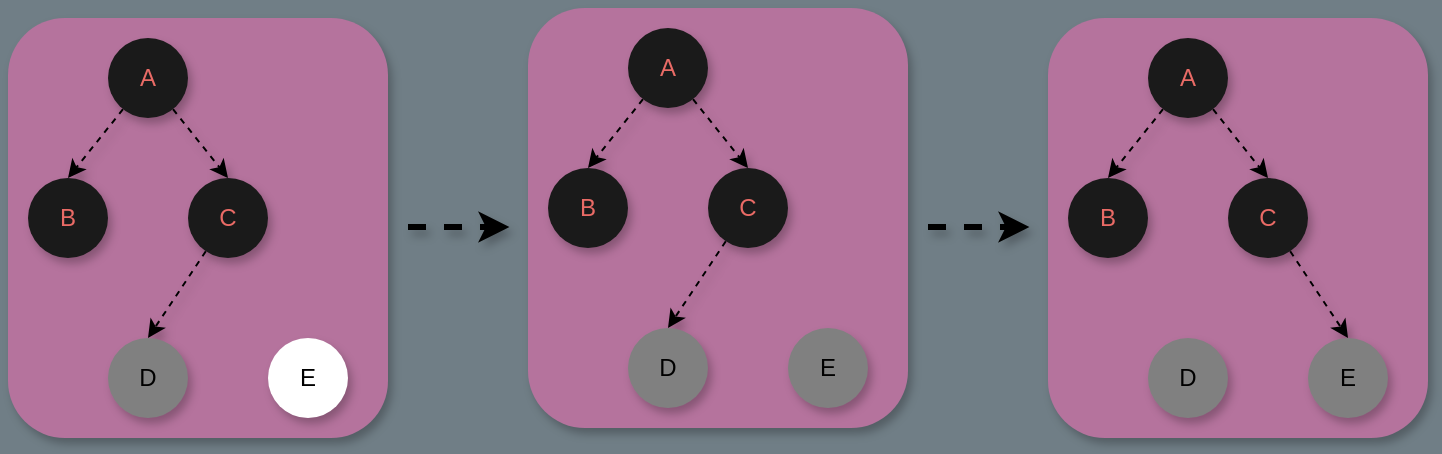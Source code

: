 <mxfile version="13.6.9" type="device"><diagram id="VSArOQDPkqbNzoKQu4Cz" name="第 1 页"><mxGraphModel dx="782" dy="561" grid="1" gridSize="10" guides="1" tooltips="1" connect="1" arrows="1" fold="1" page="1" pageScale="1" pageWidth="1169" pageHeight="827" background="#707E86" math="0" shadow="0"><root><mxCell id="0"/><mxCell id="1" parent="0"/><mxCell id="7MxZbe4sQxm4OmcxxfGp-1" value="" style="rounded=1;whiteSpace=wrap;html=1;strokeColor=none;fillColor=#B5739D;shadow=1;sketch=0;" vertex="1" parent="1"><mxGeometry x="200" y="160" width="190" height="210" as="geometry"/></mxCell><mxCell id="7MxZbe4sQxm4OmcxxfGp-7" style="rounded=0;orthogonalLoop=1;jettySize=auto;html=1;entryX=0.5;entryY=0;entryDx=0;entryDy=0;dashed=1;shadow=1;sketch=0;" edge="1" parent="1" source="7MxZbe4sQxm4OmcxxfGp-2" target="7MxZbe4sQxm4OmcxxfGp-3"><mxGeometry relative="1" as="geometry"/></mxCell><mxCell id="7MxZbe4sQxm4OmcxxfGp-8" style="edgeStyle=none;rounded=0;orthogonalLoop=1;jettySize=auto;html=1;entryX=0.5;entryY=0;entryDx=0;entryDy=0;dashed=1;shadow=1;sketch=0;" edge="1" parent="1" source="7MxZbe4sQxm4OmcxxfGp-2" target="7MxZbe4sQxm4OmcxxfGp-4"><mxGeometry relative="1" as="geometry"/></mxCell><mxCell id="7MxZbe4sQxm4OmcxxfGp-2" value="&lt;font color=&quot;#ea6b66&quot;&gt;A&lt;/font&gt;" style="ellipse;whiteSpace=wrap;html=1;aspect=fixed;strokeColor=none;fillColor=#1A1A1A;shadow=1;sketch=0;" vertex="1" parent="1"><mxGeometry x="250" y="170" width="40" height="40" as="geometry"/></mxCell><mxCell id="7MxZbe4sQxm4OmcxxfGp-3" value="&lt;font color=&quot;#ea6b66&quot;&gt;B&lt;/font&gt;" style="ellipse;whiteSpace=wrap;html=1;aspect=fixed;strokeColor=none;fillColor=#1A1A1A;shadow=1;sketch=0;" vertex="1" parent="1"><mxGeometry x="210" y="240" width="40" height="40" as="geometry"/></mxCell><mxCell id="7MxZbe4sQxm4OmcxxfGp-10" style="edgeStyle=none;rounded=0;orthogonalLoop=1;jettySize=auto;html=1;entryX=0.5;entryY=0;entryDx=0;entryDy=0;dashed=1;shadow=1;sketch=0;" edge="1" parent="1" source="7MxZbe4sQxm4OmcxxfGp-4" target="7MxZbe4sQxm4OmcxxfGp-6"><mxGeometry relative="1" as="geometry"/></mxCell><mxCell id="7MxZbe4sQxm4OmcxxfGp-4" value="&lt;font color=&quot;#ea6b66&quot;&gt;C&lt;/font&gt;" style="ellipse;whiteSpace=wrap;html=1;aspect=fixed;strokeColor=none;fillColor=#1A1A1A;shadow=1;sketch=0;" vertex="1" parent="1"><mxGeometry x="290" y="240" width="40" height="40" as="geometry"/></mxCell><mxCell id="7MxZbe4sQxm4OmcxxfGp-6" value="D" style="ellipse;whiteSpace=wrap;html=1;aspect=fixed;strokeColor=none;shadow=1;sketch=0;fillColor=#808080;" vertex="1" parent="1"><mxGeometry x="250" y="320" width="40" height="40" as="geometry"/></mxCell><mxCell id="7MxZbe4sQxm4OmcxxfGp-11" value="E" style="ellipse;whiteSpace=wrap;html=1;aspect=fixed;strokeColor=none;fillColor=#FFFFFF;shadow=1;sketch=0;" vertex="1" parent="1"><mxGeometry x="330" y="320" width="40" height="40" as="geometry"/></mxCell><mxCell id="7MxZbe4sQxm4OmcxxfGp-12" value="" style="rounded=1;whiteSpace=wrap;html=1;strokeColor=none;fillColor=#B5739D;shadow=1;sketch=0;" vertex="1" parent="1"><mxGeometry x="460" y="155" width="190" height="210" as="geometry"/></mxCell><mxCell id="7MxZbe4sQxm4OmcxxfGp-13" style="rounded=0;orthogonalLoop=1;jettySize=auto;html=1;entryX=0.5;entryY=0;entryDx=0;entryDy=0;dashed=1;shadow=1;sketch=0;" edge="1" parent="1" source="7MxZbe4sQxm4OmcxxfGp-15" target="7MxZbe4sQxm4OmcxxfGp-17"><mxGeometry relative="1" as="geometry"/></mxCell><mxCell id="7MxZbe4sQxm4OmcxxfGp-14" style="edgeStyle=none;rounded=0;orthogonalLoop=1;jettySize=auto;html=1;entryX=0.5;entryY=0;entryDx=0;entryDy=0;dashed=1;shadow=1;sketch=0;" edge="1" parent="1" source="7MxZbe4sQxm4OmcxxfGp-15" target="7MxZbe4sQxm4OmcxxfGp-19"><mxGeometry relative="1" as="geometry"/></mxCell><mxCell id="7MxZbe4sQxm4OmcxxfGp-15" value="&lt;font color=&quot;#ea6b66&quot;&gt;A&lt;/font&gt;" style="ellipse;whiteSpace=wrap;html=1;aspect=fixed;strokeColor=none;fillColor=#1A1A1A;shadow=1;sketch=0;" vertex="1" parent="1"><mxGeometry x="510" y="165" width="40" height="40" as="geometry"/></mxCell><mxCell id="7MxZbe4sQxm4OmcxxfGp-17" value="&lt;font color=&quot;#ea6b66&quot;&gt;B&lt;/font&gt;" style="ellipse;whiteSpace=wrap;html=1;aspect=fixed;strokeColor=none;fillColor=#1A1A1A;shadow=1;sketch=0;" vertex="1" parent="1"><mxGeometry x="470" y="235" width="40" height="40" as="geometry"/></mxCell><mxCell id="7MxZbe4sQxm4OmcxxfGp-18" style="edgeStyle=none;rounded=0;orthogonalLoop=1;jettySize=auto;html=1;entryX=0.5;entryY=0;entryDx=0;entryDy=0;dashed=1;shadow=1;sketch=0;" edge="1" parent="1" source="7MxZbe4sQxm4OmcxxfGp-19" target="7MxZbe4sQxm4OmcxxfGp-21"><mxGeometry relative="1" as="geometry"/></mxCell><mxCell id="7MxZbe4sQxm4OmcxxfGp-19" value="&lt;font color=&quot;#ea6b66&quot;&gt;C&lt;/font&gt;" style="ellipse;whiteSpace=wrap;html=1;aspect=fixed;strokeColor=none;fillColor=#1A1A1A;shadow=1;sketch=0;" vertex="1" parent="1"><mxGeometry x="550" y="235" width="40" height="40" as="geometry"/></mxCell><mxCell id="7MxZbe4sQxm4OmcxxfGp-21" value="D" style="ellipse;whiteSpace=wrap;html=1;aspect=fixed;strokeColor=none;shadow=1;sketch=0;fillColor=#808080;" vertex="1" parent="1"><mxGeometry x="510" y="315" width="40" height="40" as="geometry"/></mxCell><mxCell id="7MxZbe4sQxm4OmcxxfGp-22" value="E" style="ellipse;whiteSpace=wrap;html=1;aspect=fixed;strokeColor=none;shadow=1;sketch=0;fillColor=#808080;" vertex="1" parent="1"><mxGeometry x="590" y="315" width="40" height="40" as="geometry"/></mxCell><mxCell id="7MxZbe4sQxm4OmcxxfGp-23" value="" style="endArrow=classic;html=1;dashed=1;strokeWidth=3;shadow=1;sketch=0;" edge="1" parent="1"><mxGeometry width="50" height="50" relative="1" as="geometry"><mxPoint x="400" y="264.5" as="sourcePoint"/><mxPoint x="450.711" y="264.5" as="targetPoint"/></mxGeometry></mxCell><mxCell id="7MxZbe4sQxm4OmcxxfGp-24" value="" style="rounded=1;whiteSpace=wrap;html=1;strokeColor=none;fillColor=#B5739D;shadow=1;sketch=0;" vertex="1" parent="1"><mxGeometry x="720" y="160" width="190" height="210" as="geometry"/></mxCell><mxCell id="7MxZbe4sQxm4OmcxxfGp-25" style="rounded=0;orthogonalLoop=1;jettySize=auto;html=1;entryX=0.5;entryY=0;entryDx=0;entryDy=0;dashed=1;shadow=1;sketch=0;" edge="1" parent="1" source="7MxZbe4sQxm4OmcxxfGp-27" target="7MxZbe4sQxm4OmcxxfGp-28"><mxGeometry relative="1" as="geometry"/></mxCell><mxCell id="7MxZbe4sQxm4OmcxxfGp-26" style="edgeStyle=none;rounded=0;orthogonalLoop=1;jettySize=auto;html=1;entryX=0.5;entryY=0;entryDx=0;entryDy=0;dashed=1;shadow=1;sketch=0;" edge="1" parent="1" source="7MxZbe4sQxm4OmcxxfGp-27" target="7MxZbe4sQxm4OmcxxfGp-30"><mxGeometry relative="1" as="geometry"/></mxCell><mxCell id="7MxZbe4sQxm4OmcxxfGp-27" value="&lt;font color=&quot;#ea6b66&quot;&gt;A&lt;/font&gt;" style="ellipse;whiteSpace=wrap;html=1;aspect=fixed;strokeColor=none;fillColor=#1A1A1A;shadow=1;sketch=0;" vertex="1" parent="1"><mxGeometry x="770" y="170" width="40" height="40" as="geometry"/></mxCell><mxCell id="7MxZbe4sQxm4OmcxxfGp-28" value="&lt;font color=&quot;#ea6b66&quot;&gt;B&lt;/font&gt;" style="ellipse;whiteSpace=wrap;html=1;aspect=fixed;strokeColor=none;fillColor=#1A1A1A;shadow=1;sketch=0;" vertex="1" parent="1"><mxGeometry x="730" y="240" width="40" height="40" as="geometry"/></mxCell><mxCell id="7MxZbe4sQxm4OmcxxfGp-29" style="edgeStyle=none;rounded=0;orthogonalLoop=1;jettySize=auto;html=1;entryX=0.5;entryY=0;entryDx=0;entryDy=0;dashed=1;shadow=1;sketch=0;" edge="1" parent="1" source="7MxZbe4sQxm4OmcxxfGp-30" target="7MxZbe4sQxm4OmcxxfGp-32"><mxGeometry relative="1" as="geometry"/></mxCell><mxCell id="7MxZbe4sQxm4OmcxxfGp-30" value="&lt;font color=&quot;#ea6b66&quot;&gt;C&lt;/font&gt;" style="ellipse;whiteSpace=wrap;html=1;aspect=fixed;strokeColor=none;fillColor=#1A1A1A;shadow=1;sketch=0;" vertex="1" parent="1"><mxGeometry x="810" y="240" width="40" height="40" as="geometry"/></mxCell><mxCell id="7MxZbe4sQxm4OmcxxfGp-31" value="D" style="ellipse;whiteSpace=wrap;html=1;aspect=fixed;strokeColor=none;shadow=1;sketch=0;fillColor=#808080;" vertex="1" parent="1"><mxGeometry x="770" y="320" width="40" height="40" as="geometry"/></mxCell><mxCell id="7MxZbe4sQxm4OmcxxfGp-32" value="E" style="ellipse;whiteSpace=wrap;html=1;aspect=fixed;strokeColor=none;shadow=1;sketch=0;fillColor=#808080;" vertex="1" parent="1"><mxGeometry x="850" y="320" width="40" height="40" as="geometry"/></mxCell><mxCell id="7MxZbe4sQxm4OmcxxfGp-33" value="" style="endArrow=classic;html=1;dashed=1;strokeWidth=3;shadow=1;sketch=0;" edge="1" parent="1"><mxGeometry width="50" height="50" relative="1" as="geometry"><mxPoint x="660" y="264.5" as="sourcePoint"/><mxPoint x="710.711" y="264.5" as="targetPoint"/></mxGeometry></mxCell></root></mxGraphModel></diagram></mxfile>